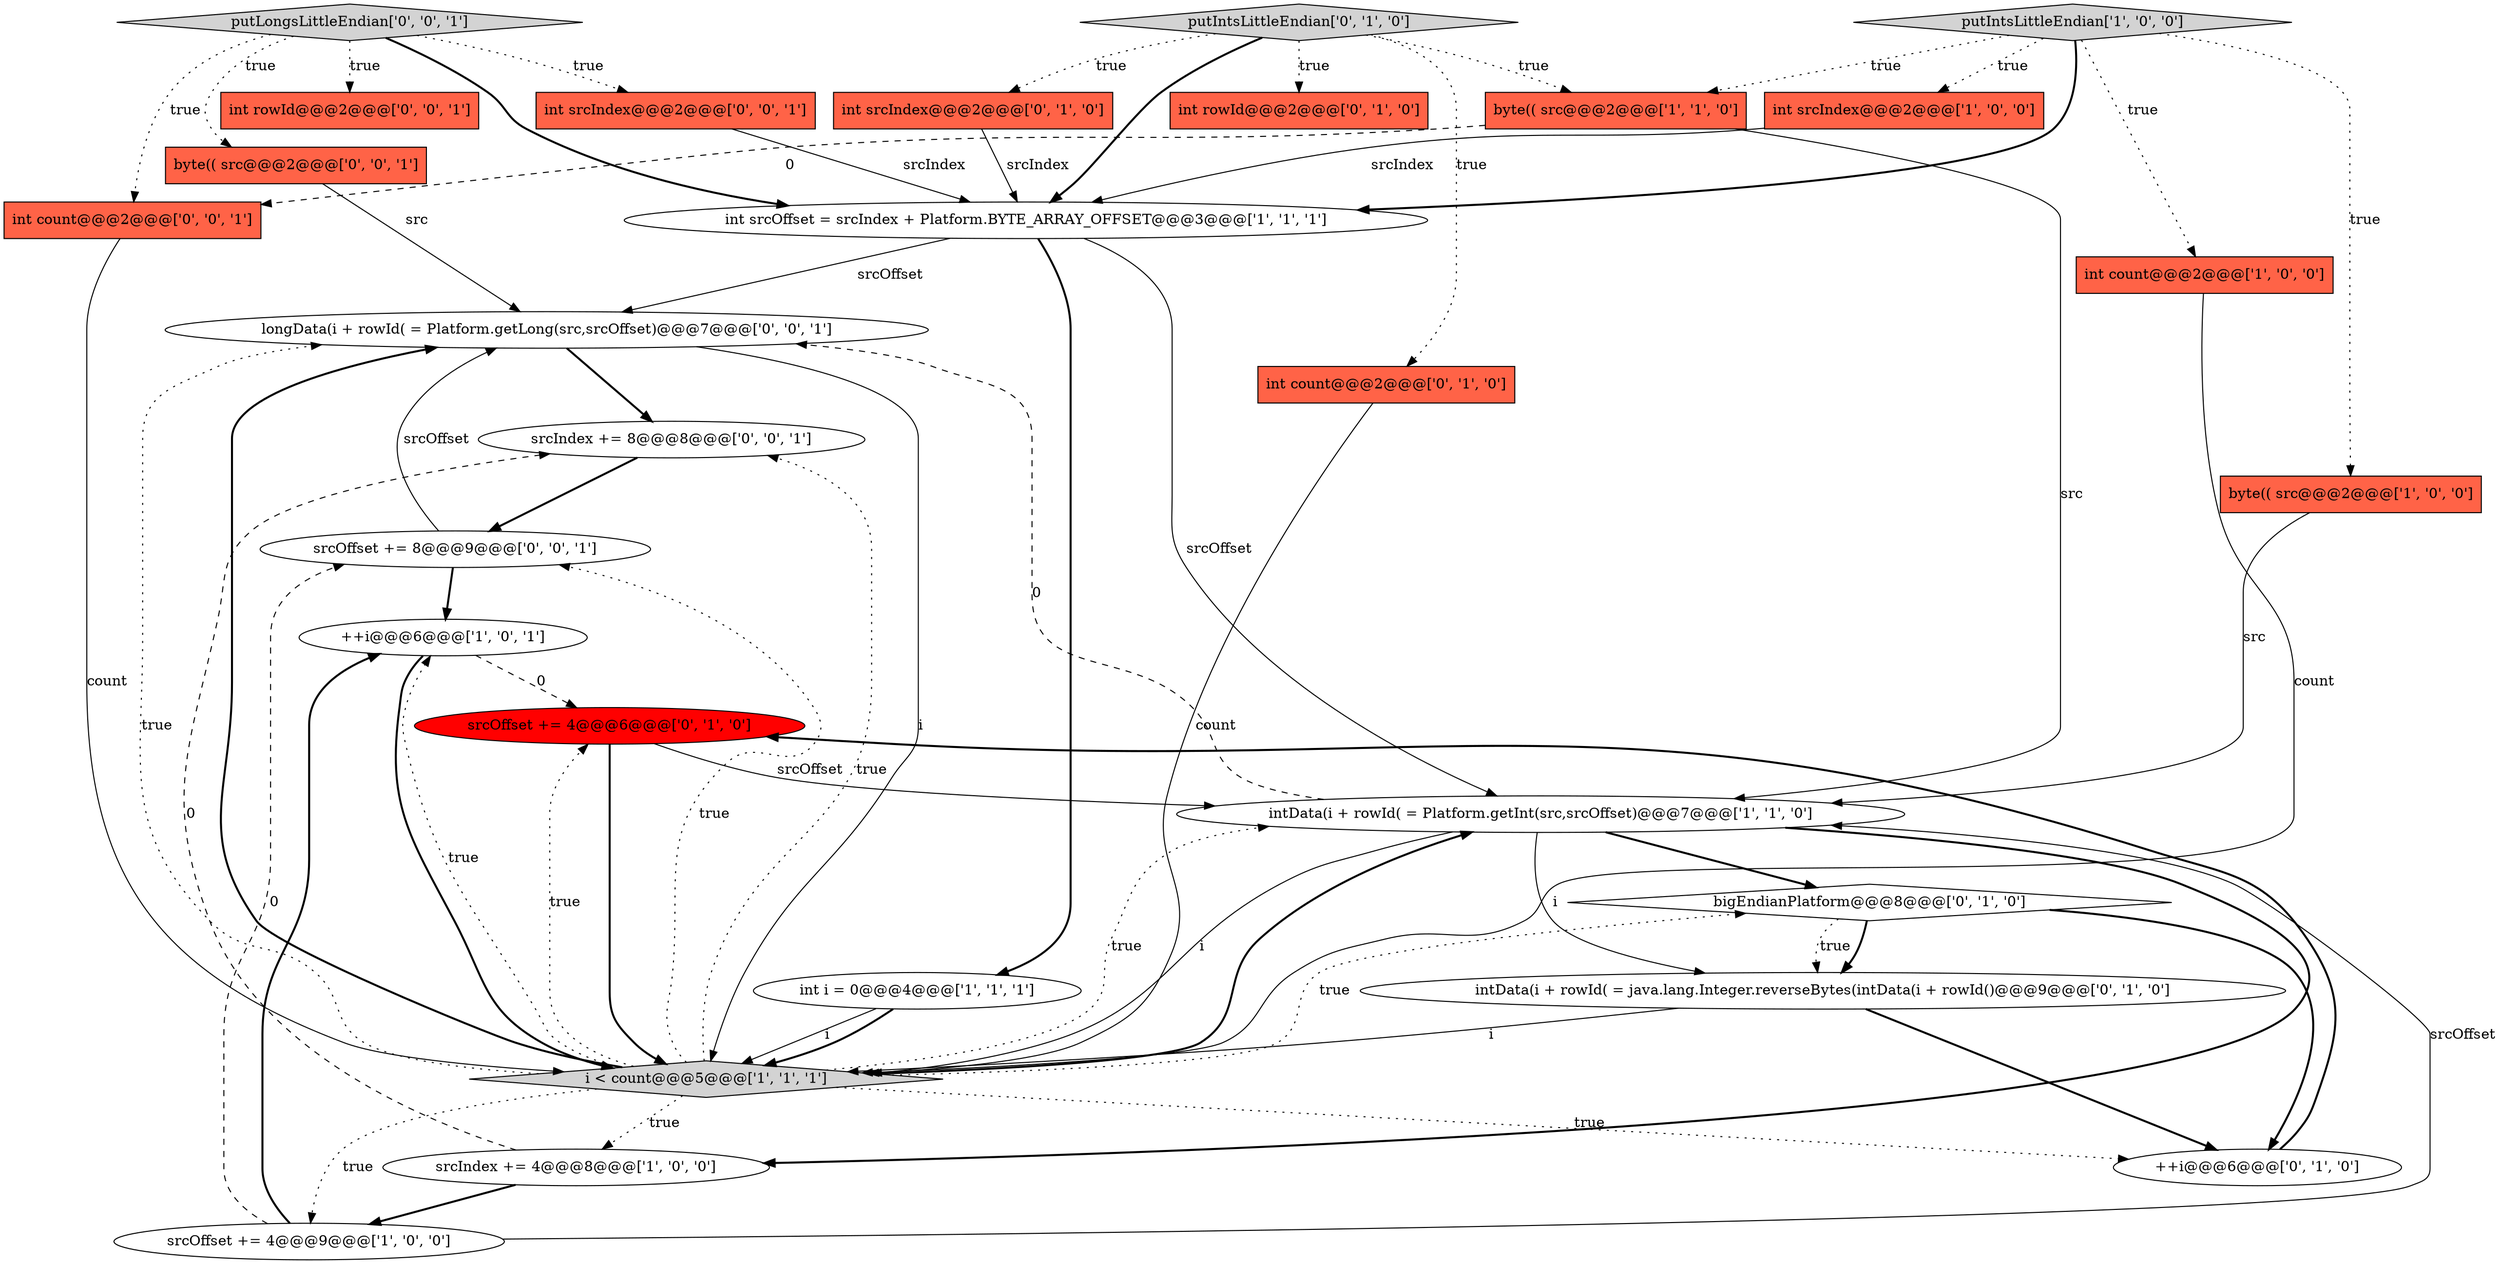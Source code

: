 digraph {
20 [style = filled, label = "byte(( src@@@2@@@['0', '0', '1']", fillcolor = tomato, shape = box image = "AAA0AAABBB3BBB"];
10 [style = filled, label = "byte(( src@@@2@@@['1', '1', '0']", fillcolor = tomato, shape = box image = "AAA0AAABBB1BBB"];
9 [style = filled, label = "putIntsLittleEndian['1', '0', '0']", fillcolor = lightgray, shape = diamond image = "AAA0AAABBB1BBB"];
14 [style = filled, label = "++i@@@6@@@['0', '1', '0']", fillcolor = white, shape = ellipse image = "AAA0AAABBB2BBB"];
19 [style = filled, label = "srcOffset += 4@@@6@@@['0', '1', '0']", fillcolor = red, shape = ellipse image = "AAA1AAABBB2BBB"];
1 [style = filled, label = "srcOffset += 4@@@9@@@['1', '0', '0']", fillcolor = white, shape = ellipse image = "AAA0AAABBB1BBB"];
6 [style = filled, label = "byte(( src@@@2@@@['1', '0', '0']", fillcolor = tomato, shape = box image = "AAA0AAABBB1BBB"];
0 [style = filled, label = "++i@@@6@@@['1', '0', '1']", fillcolor = white, shape = ellipse image = "AAA0AAABBB1BBB"];
2 [style = filled, label = "intData(i + rowId( = Platform.getInt(src,srcOffset)@@@7@@@['1', '1', '0']", fillcolor = white, shape = ellipse image = "AAA0AAABBB1BBB"];
4 [style = filled, label = "int count@@@2@@@['1', '0', '0']", fillcolor = tomato, shape = box image = "AAA0AAABBB1BBB"];
16 [style = filled, label = "bigEndianPlatform@@@8@@@['0', '1', '0']", fillcolor = white, shape = diamond image = "AAA0AAABBB2BBB"];
23 [style = filled, label = "srcIndex += 8@@@8@@@['0', '0', '1']", fillcolor = white, shape = ellipse image = "AAA0AAABBB3BBB"];
7 [style = filled, label = "int srcIndex@@@2@@@['1', '0', '0']", fillcolor = tomato, shape = box image = "AAA0AAABBB1BBB"];
13 [style = filled, label = "int srcIndex@@@2@@@['0', '1', '0']", fillcolor = tomato, shape = box image = "AAA0AAABBB2BBB"];
3 [style = filled, label = "int i = 0@@@4@@@['1', '1', '1']", fillcolor = white, shape = ellipse image = "AAA0AAABBB1BBB"];
21 [style = filled, label = "srcOffset += 8@@@9@@@['0', '0', '1']", fillcolor = white, shape = ellipse image = "AAA0AAABBB3BBB"];
12 [style = filled, label = "int count@@@2@@@['0', '1', '0']", fillcolor = tomato, shape = box image = "AAA0AAABBB2BBB"];
26 [style = filled, label = "int srcIndex@@@2@@@['0', '0', '1']", fillcolor = tomato, shape = box image = "AAA0AAABBB3BBB"];
18 [style = filled, label = "putIntsLittleEndian['0', '1', '0']", fillcolor = lightgray, shape = diamond image = "AAA0AAABBB2BBB"];
11 [style = filled, label = "int srcOffset = srcIndex + Platform.BYTE_ARRAY_OFFSET@@@3@@@['1', '1', '1']", fillcolor = white, shape = ellipse image = "AAA0AAABBB1BBB"];
27 [style = filled, label = "int count@@@2@@@['0', '0', '1']", fillcolor = tomato, shape = box image = "AAA0AAABBB3BBB"];
24 [style = filled, label = "putLongsLittleEndian['0', '0', '1']", fillcolor = lightgray, shape = diamond image = "AAA0AAABBB3BBB"];
15 [style = filled, label = "intData(i + rowId( = java.lang.Integer.reverseBytes(intData(i + rowId()@@@9@@@['0', '1', '0']", fillcolor = white, shape = ellipse image = "AAA0AAABBB2BBB"];
8 [style = filled, label = "srcIndex += 4@@@8@@@['1', '0', '0']", fillcolor = white, shape = ellipse image = "AAA0AAABBB1BBB"];
22 [style = filled, label = "longData(i + rowId( = Platform.getLong(src,srcOffset)@@@7@@@['0', '0', '1']", fillcolor = white, shape = ellipse image = "AAA0AAABBB3BBB"];
25 [style = filled, label = "int rowId@@@2@@@['0', '0', '1']", fillcolor = tomato, shape = box image = "AAA0AAABBB3BBB"];
17 [style = filled, label = "int rowId@@@2@@@['0', '1', '0']", fillcolor = tomato, shape = box image = "AAA0AAABBB2BBB"];
5 [style = filled, label = "i < count@@@5@@@['1', '1', '1']", fillcolor = lightgray, shape = diamond image = "AAA0AAABBB1BBB"];
16->15 [style = bold, label=""];
5->14 [style = dotted, label="true"];
21->22 [style = solid, label="srcOffset"];
19->2 [style = solid, label="srcOffset"];
9->11 [style = bold, label=""];
15->14 [style = bold, label=""];
21->0 [style = bold, label=""];
3->5 [style = solid, label="i"];
24->25 [style = dotted, label="true"];
0->19 [style = dashed, label="0"];
5->19 [style = dotted, label="true"];
26->11 [style = solid, label="srcIndex"];
10->2 [style = solid, label="src"];
5->1 [style = dotted, label="true"];
11->22 [style = solid, label="srcOffset"];
18->11 [style = bold, label=""];
5->23 [style = dotted, label="true"];
8->23 [style = dashed, label="0"];
12->5 [style = solid, label="count"];
18->13 [style = dotted, label="true"];
14->19 [style = bold, label=""];
1->21 [style = dashed, label="0"];
1->0 [style = bold, label=""];
27->5 [style = solid, label="count"];
5->0 [style = dotted, label="true"];
15->5 [style = solid, label="i"];
24->27 [style = dotted, label="true"];
9->6 [style = dotted, label="true"];
10->27 [style = dashed, label="0"];
22->5 [style = solid, label="i"];
22->23 [style = bold, label=""];
2->15 [style = solid, label="i"];
18->10 [style = dotted, label="true"];
8->1 [style = bold, label=""];
19->5 [style = bold, label=""];
5->2 [style = bold, label=""];
3->5 [style = bold, label=""];
18->12 [style = dotted, label="true"];
23->21 [style = bold, label=""];
5->22 [style = dotted, label="true"];
11->3 [style = bold, label=""];
24->26 [style = dotted, label="true"];
24->11 [style = bold, label=""];
13->11 [style = solid, label="srcIndex"];
24->20 [style = dotted, label="true"];
5->16 [style = dotted, label="true"];
20->22 [style = solid, label="src"];
9->4 [style = dotted, label="true"];
1->2 [style = solid, label="srcOffset"];
16->14 [style = bold, label=""];
5->21 [style = dotted, label="true"];
18->17 [style = dotted, label="true"];
5->2 [style = dotted, label="true"];
5->8 [style = dotted, label="true"];
9->7 [style = dotted, label="true"];
9->10 [style = dotted, label="true"];
6->2 [style = solid, label="src"];
5->22 [style = bold, label=""];
4->5 [style = solid, label="count"];
2->22 [style = dashed, label="0"];
2->5 [style = solid, label="i"];
0->5 [style = bold, label=""];
2->8 [style = bold, label=""];
11->2 [style = solid, label="srcOffset"];
16->15 [style = dotted, label="true"];
7->11 [style = solid, label="srcIndex"];
2->16 [style = bold, label=""];
}
